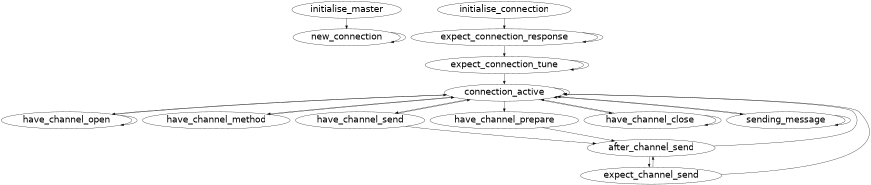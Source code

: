 digraph {
    size = "5.8,8";
    node [fontname=Helvetica, fontsize=30];
    subgraph master {
        initialise_master -> new_connection;
        new_connection -> new_connection;
    }
    subgraph client {
        initialise_connection -> expect_connection_response;
        expect_connection_response -> expect_connection_tune;
        expect_connection_response -> expect_connection_response;
        expect_connection_tune -> expect_connection_tune;
        expect_connection_tune -> connection_active;
        connection_active -> connection_active;
        connection_active -> have_channel_open;
        connection_active -> have_channel_method;
        connection_active -> have_channel_send;
        connection_active -> have_channel_prepare;
        connection_active -> have_channel_close;
        connection_active -> sending_message;
        have_channel_open -> connection_active;
        have_channel_open -> have_channel_open;
        have_channel_method -> connection_active;
        have_channel_send -> after_channel_send;
        have_channel_send -> connection_active;
        after_channel_send -> expect_channel_send;
        after_channel_send -> connection_active;
        expect_channel_send -> after_channel_send;
        expect_channel_send -> connection_active;
        have_channel_prepare -> after_channel_send;
        have_channel_close -> have_channel_close;
        have_channel_close -> connection_active;
        sending_message -> sending_message;
        sending_message -> connection_active;
    }
}
